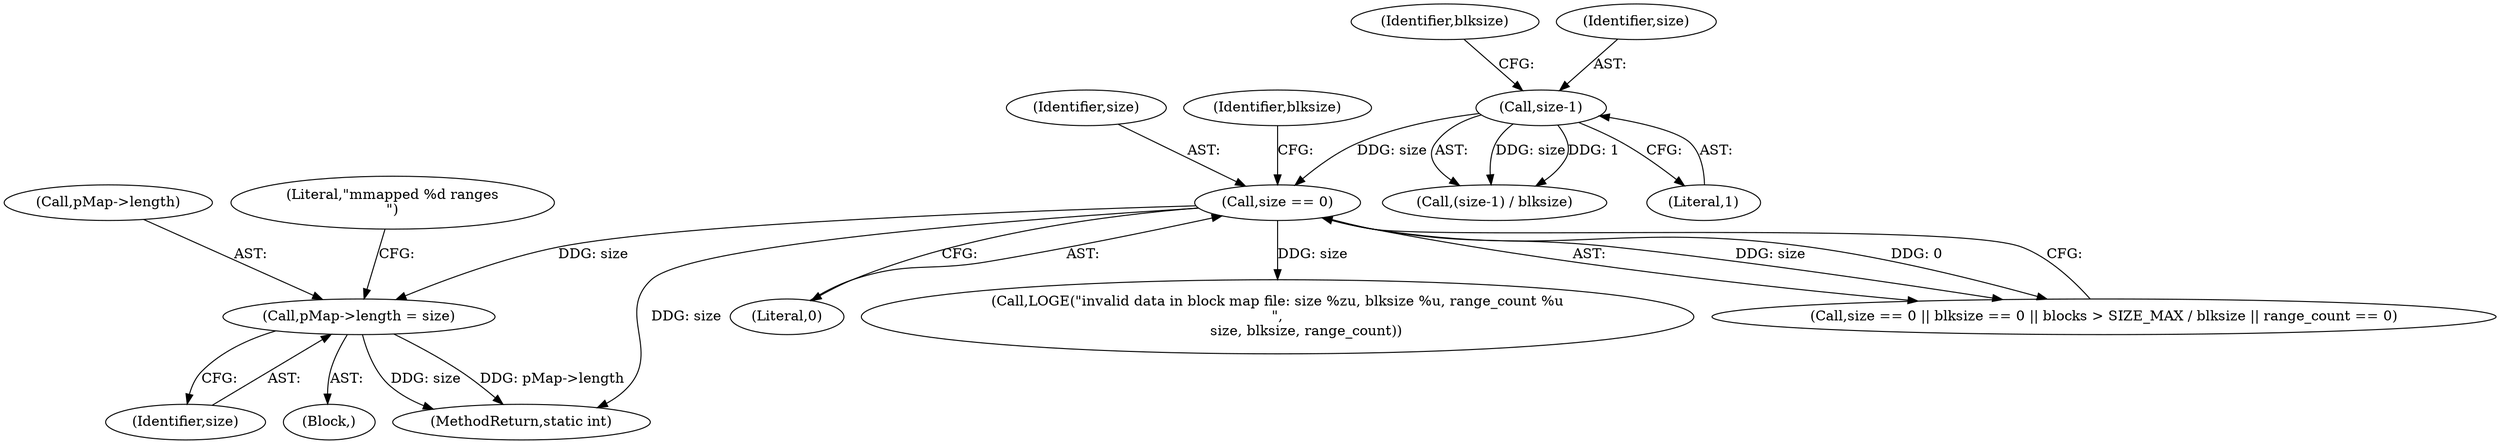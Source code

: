 digraph "0_Android_28a566f7731b4cb76d2a9ba16d997ac5aeb07dad@pointer" {
"1000465" [label="(Call,pMap->length = size)"];
"1000182" [label="(Call,size == 0)"];
"1000175" [label="(Call,size-1)"];
"1000183" [label="(Identifier,size)"];
"1000182" [label="(Call,size == 0)"];
"1000178" [label="(Identifier,blksize)"];
"1000176" [label="(Identifier,size)"];
"1000175" [label="(Call,size-1)"];
"1000174" [label="(Call,(size-1) / blksize)"];
"1000469" [label="(Identifier,size)"];
"1000187" [label="(Identifier,blksize)"];
"1000466" [label="(Call,pMap->length)"];
"1000103" [label="(Block,)"];
"1000471" [label="(Literal,\"mmapped %d ranges\n\")"];
"1000475" [label="(MethodReturn,static int)"];
"1000184" [label="(Literal,0)"];
"1000199" [label="(Call,LOGE(\"invalid data in block map file: size %zu, blksize %u, range_count %u\n\",\n             size, blksize, range_count))"];
"1000465" [label="(Call,pMap->length = size)"];
"1000177" [label="(Literal,1)"];
"1000181" [label="(Call,size == 0 || blksize == 0 || blocks > SIZE_MAX / blksize || range_count == 0)"];
"1000465" -> "1000103"  [label="AST: "];
"1000465" -> "1000469"  [label="CFG: "];
"1000466" -> "1000465"  [label="AST: "];
"1000469" -> "1000465"  [label="AST: "];
"1000471" -> "1000465"  [label="CFG: "];
"1000465" -> "1000475"  [label="DDG: size"];
"1000465" -> "1000475"  [label="DDG: pMap->length"];
"1000182" -> "1000465"  [label="DDG: size"];
"1000182" -> "1000181"  [label="AST: "];
"1000182" -> "1000184"  [label="CFG: "];
"1000183" -> "1000182"  [label="AST: "];
"1000184" -> "1000182"  [label="AST: "];
"1000187" -> "1000182"  [label="CFG: "];
"1000181" -> "1000182"  [label="CFG: "];
"1000182" -> "1000475"  [label="DDG: size"];
"1000182" -> "1000181"  [label="DDG: size"];
"1000182" -> "1000181"  [label="DDG: 0"];
"1000175" -> "1000182"  [label="DDG: size"];
"1000182" -> "1000199"  [label="DDG: size"];
"1000175" -> "1000174"  [label="AST: "];
"1000175" -> "1000177"  [label="CFG: "];
"1000176" -> "1000175"  [label="AST: "];
"1000177" -> "1000175"  [label="AST: "];
"1000178" -> "1000175"  [label="CFG: "];
"1000175" -> "1000174"  [label="DDG: size"];
"1000175" -> "1000174"  [label="DDG: 1"];
}
